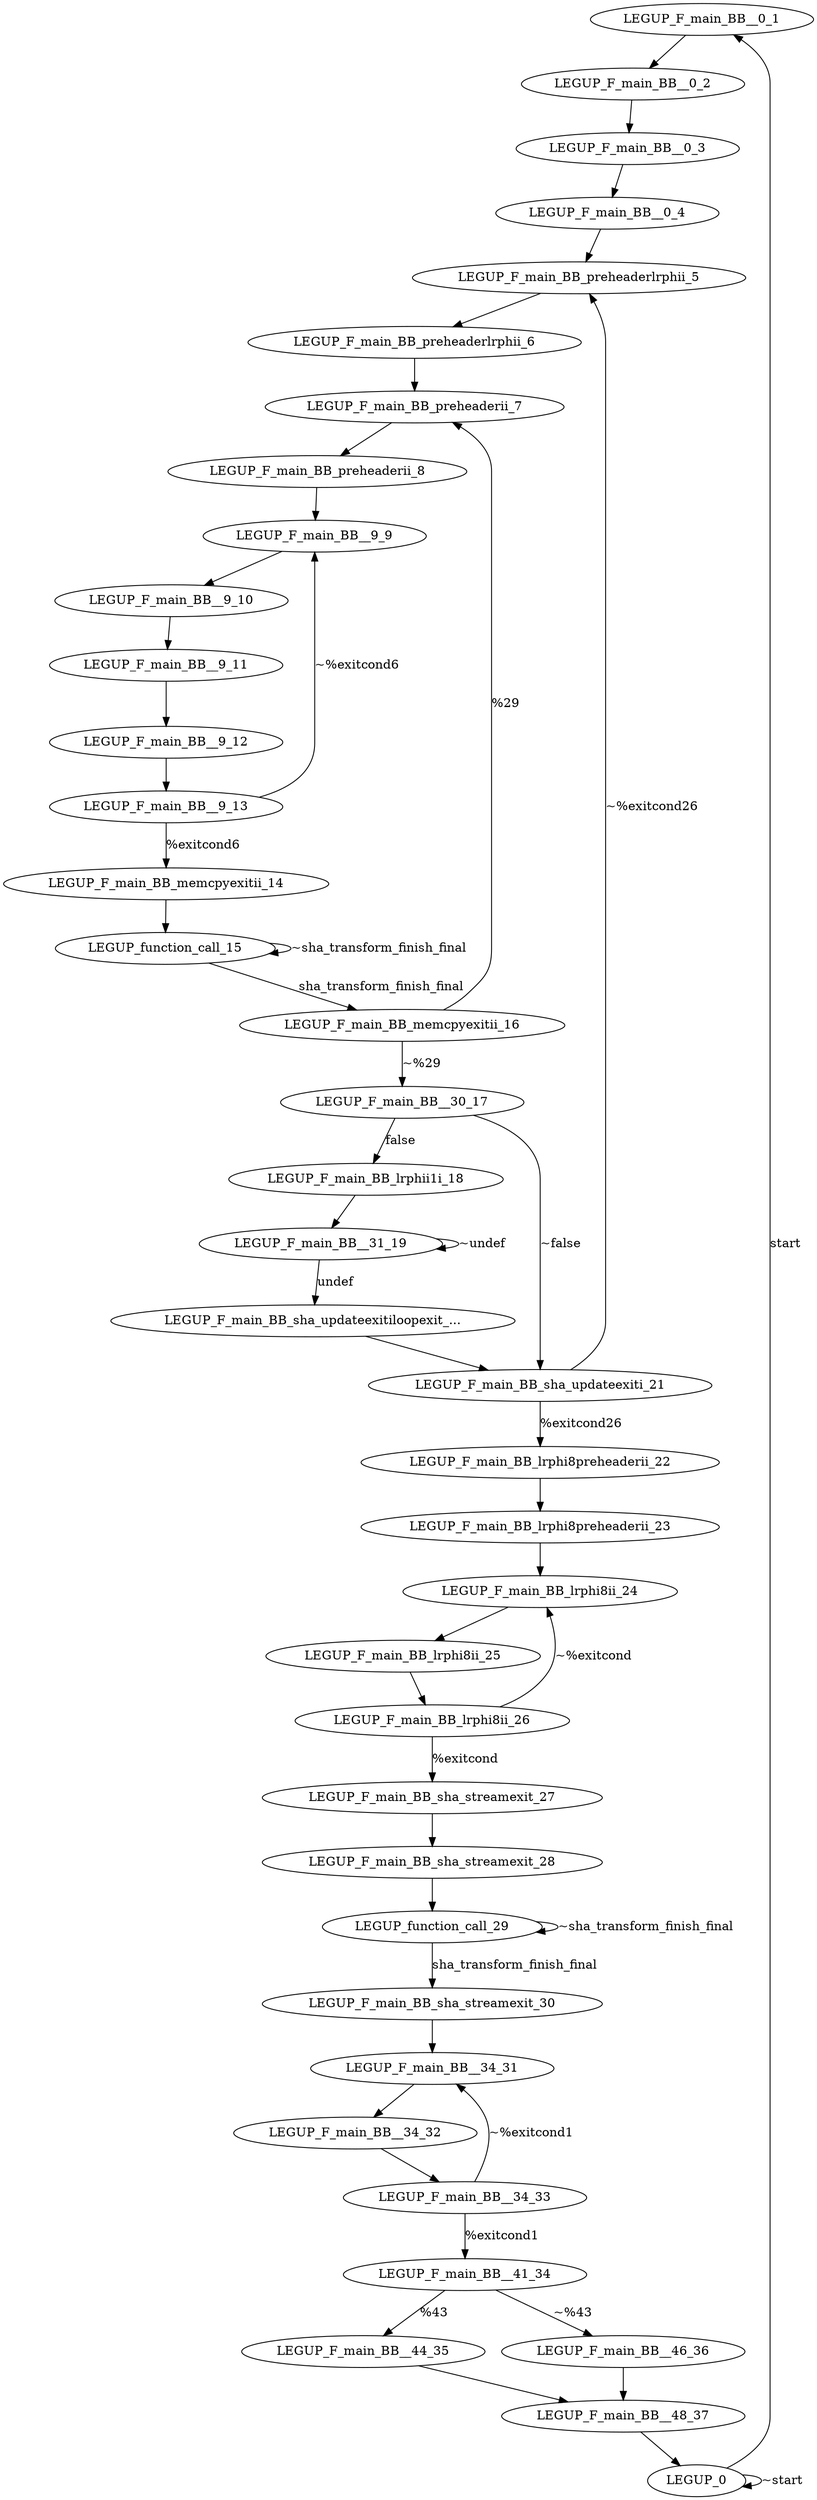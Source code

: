 digraph {
Node0x3618de0[label="LEGUP_F_main_BB__0_1"];
Node0x3618c40[label="LEGUP_0"];
Node0x3618c40 -> Node0x3618de0[label="start"];
Node0x3618c40 -> Node0x3618c40[label="~start"];
Node0x35f2330[label="LEGUP_F_main_BB__0_2"];
Node0x3618de0 -> Node0x35f2330;
Node0x35f2470[label="LEGUP_F_main_BB__0_3"];
Node0x35f2330 -> Node0x35f2470;
Node0x35f25b0[label="LEGUP_F_main_BB__0_4"];
Node0x35f2470 -> Node0x35f25b0;
Node0x35f0930[label="LEGUP_F_main_BB_preheaderlrphii_5"];
Node0x35f25b0 -> Node0x35f0930;
Node0x35f3310[label="LEGUP_F_main_BB_preheaderlrphii_6"];
Node0x35f0930 -> Node0x35f3310;
Node0x35f0ab0[label="LEGUP_F_main_BB_preheaderii_7"];
Node0x35f3310 -> Node0x35f0ab0;
Node0x35f3530[label="LEGUP_F_main_BB_preheaderii_8"];
Node0x35f0ab0 -> Node0x35f3530;
Node0x35f0c30[label="LEGUP_F_main_BB__9_9"];
Node0x35f3530 -> Node0x35f0c30;
Node0x35f3730[label="LEGUP_F_main_BB__9_10"];
Node0x35f0c30 -> Node0x35f3730;
Node0x35f3800[label="LEGUP_F_main_BB__9_11"];
Node0x35f3730 -> Node0x35f3800;
Node0x35f38d0[label="LEGUP_F_main_BB__9_12"];
Node0x35f3800 -> Node0x35f38d0;
Node0x35f39a0[label="LEGUP_F_main_BB__9_13"];
Node0x35f38d0 -> Node0x35f39a0;
Node0x35f0db0[label="LEGUP_F_main_BB_memcpyexitii_14"];
Node0x35f39a0 -> Node0x35f0db0[label="%exitcond6"];
Node0x35f39a0 -> Node0x35f0c30[label="~%exitcond6"];
Node0x36e2580[label="LEGUP_function_call_15"];
Node0x35f0db0 -> Node0x36e2580;
Node0x35f2900[label="LEGUP_F_main_BB_memcpyexitii_16"];
Node0x36e2580 -> Node0x35f2900[label="sha_transform_finish_final"];
Node0x36e2580 -> Node0x36e2580[label="~sha_transform_finish_final"];
Node0x35f2900 -> Node0x35f0ab0[label="%29"];
Node0x35f0f30[label="LEGUP_F_main_BB__30_17"];
Node0x35f2900 -> Node0x35f0f30[label="~%29"];
Node0x35f10b0[label="LEGUP_F_main_BB_lrphii1i_18"];
Node0x35f0f30 -> Node0x35f10b0[label="false"];
Node0x35f1530[label="LEGUP_F_main_BB_sha_updateexiti_21"];
Node0x35f0f30 -> Node0x35f1530[label="~false"];
Node0x35f1230[label="LEGUP_F_main_BB__31_19"];
Node0x35f10b0 -> Node0x35f1230;
Node0x35f13b0[label="LEGUP_F_main_BB_sha_updateexitiloopexit_..."];
Node0x35f1230 -> Node0x35f13b0[label="undef"];
Node0x35f1230 -> Node0x35f1230[label="~undef"];
Node0x35f13b0 -> Node0x35f1530;
Node0x35f16b0[label="LEGUP_F_main_BB_lrphi8preheaderii_22"];
Node0x35f1530 -> Node0x35f16b0[label="%exitcond26"];
Node0x35f1530 -> Node0x35f0930[label="~%exitcond26"];
Node0x35f2cc0[label="LEGUP_F_main_BB_lrphi8preheaderii_23"];
Node0x35f16b0 -> Node0x35f2cc0;
Node0x35f1830[label="LEGUP_F_main_BB_lrphi8ii_24"];
Node0x35f2cc0 -> Node0x35f1830;
Node0x35f2dd0[label="LEGUP_F_main_BB_lrphi8ii_25"];
Node0x35f1830 -> Node0x35f2dd0;
Node0x35f4d10[label="LEGUP_F_main_BB_lrphi8ii_26"];
Node0x35f2dd0 -> Node0x35f4d10;
Node0x35f19b0[label="LEGUP_F_main_BB_sha_streamexit_27"];
Node0x35f4d10 -> Node0x35f19b0[label="%exitcond"];
Node0x35f4d10 -> Node0x35f1830[label="~%exitcond"];
Node0x35f4f90[label="LEGUP_F_main_BB_sha_streamexit_28"];
Node0x35f19b0 -> Node0x35f4f90;
Node0x36e8280[label="LEGUP_function_call_29"];
Node0x35f4f90 -> Node0x36e8280;
Node0x35f5060[label="LEGUP_F_main_BB_sha_streamexit_30"];
Node0x36e8280 -> Node0x35f5060[label="sha_transform_finish_final"];
Node0x36e8280 -> Node0x36e8280[label="~sha_transform_finish_final"];
Node0x35f1b30[label="LEGUP_F_main_BB__34_31"];
Node0x35f5060 -> Node0x35f1b30;
Node0x35f51b0[label="LEGUP_F_main_BB__34_32"];
Node0x35f1b30 -> Node0x35f51b0;
Node0x35f5280[label="LEGUP_F_main_BB__34_33"];
Node0x35f51b0 -> Node0x35f5280;
Node0x35f1cb0[label="LEGUP_F_main_BB__41_34"];
Node0x35f5280 -> Node0x35f1cb0[label="%exitcond1"];
Node0x35f5280 -> Node0x35f1b30[label="~%exitcond1"];
Node0x35f1e30[label="LEGUP_F_main_BB__44_35"];
Node0x35f1cb0 -> Node0x35f1e30[label="%43"];
Node0x35f1fb0[label="LEGUP_F_main_BB__46_36"];
Node0x35f1cb0 -> Node0x35f1fb0[label="~%43"];
Node0x35f2130[label="LEGUP_F_main_BB__48_37"];
Node0x35f1e30 -> Node0x35f2130;
Node0x35f1fb0 -> Node0x35f2130;
Node0x35f2130 -> Node0x3618c40;
}

